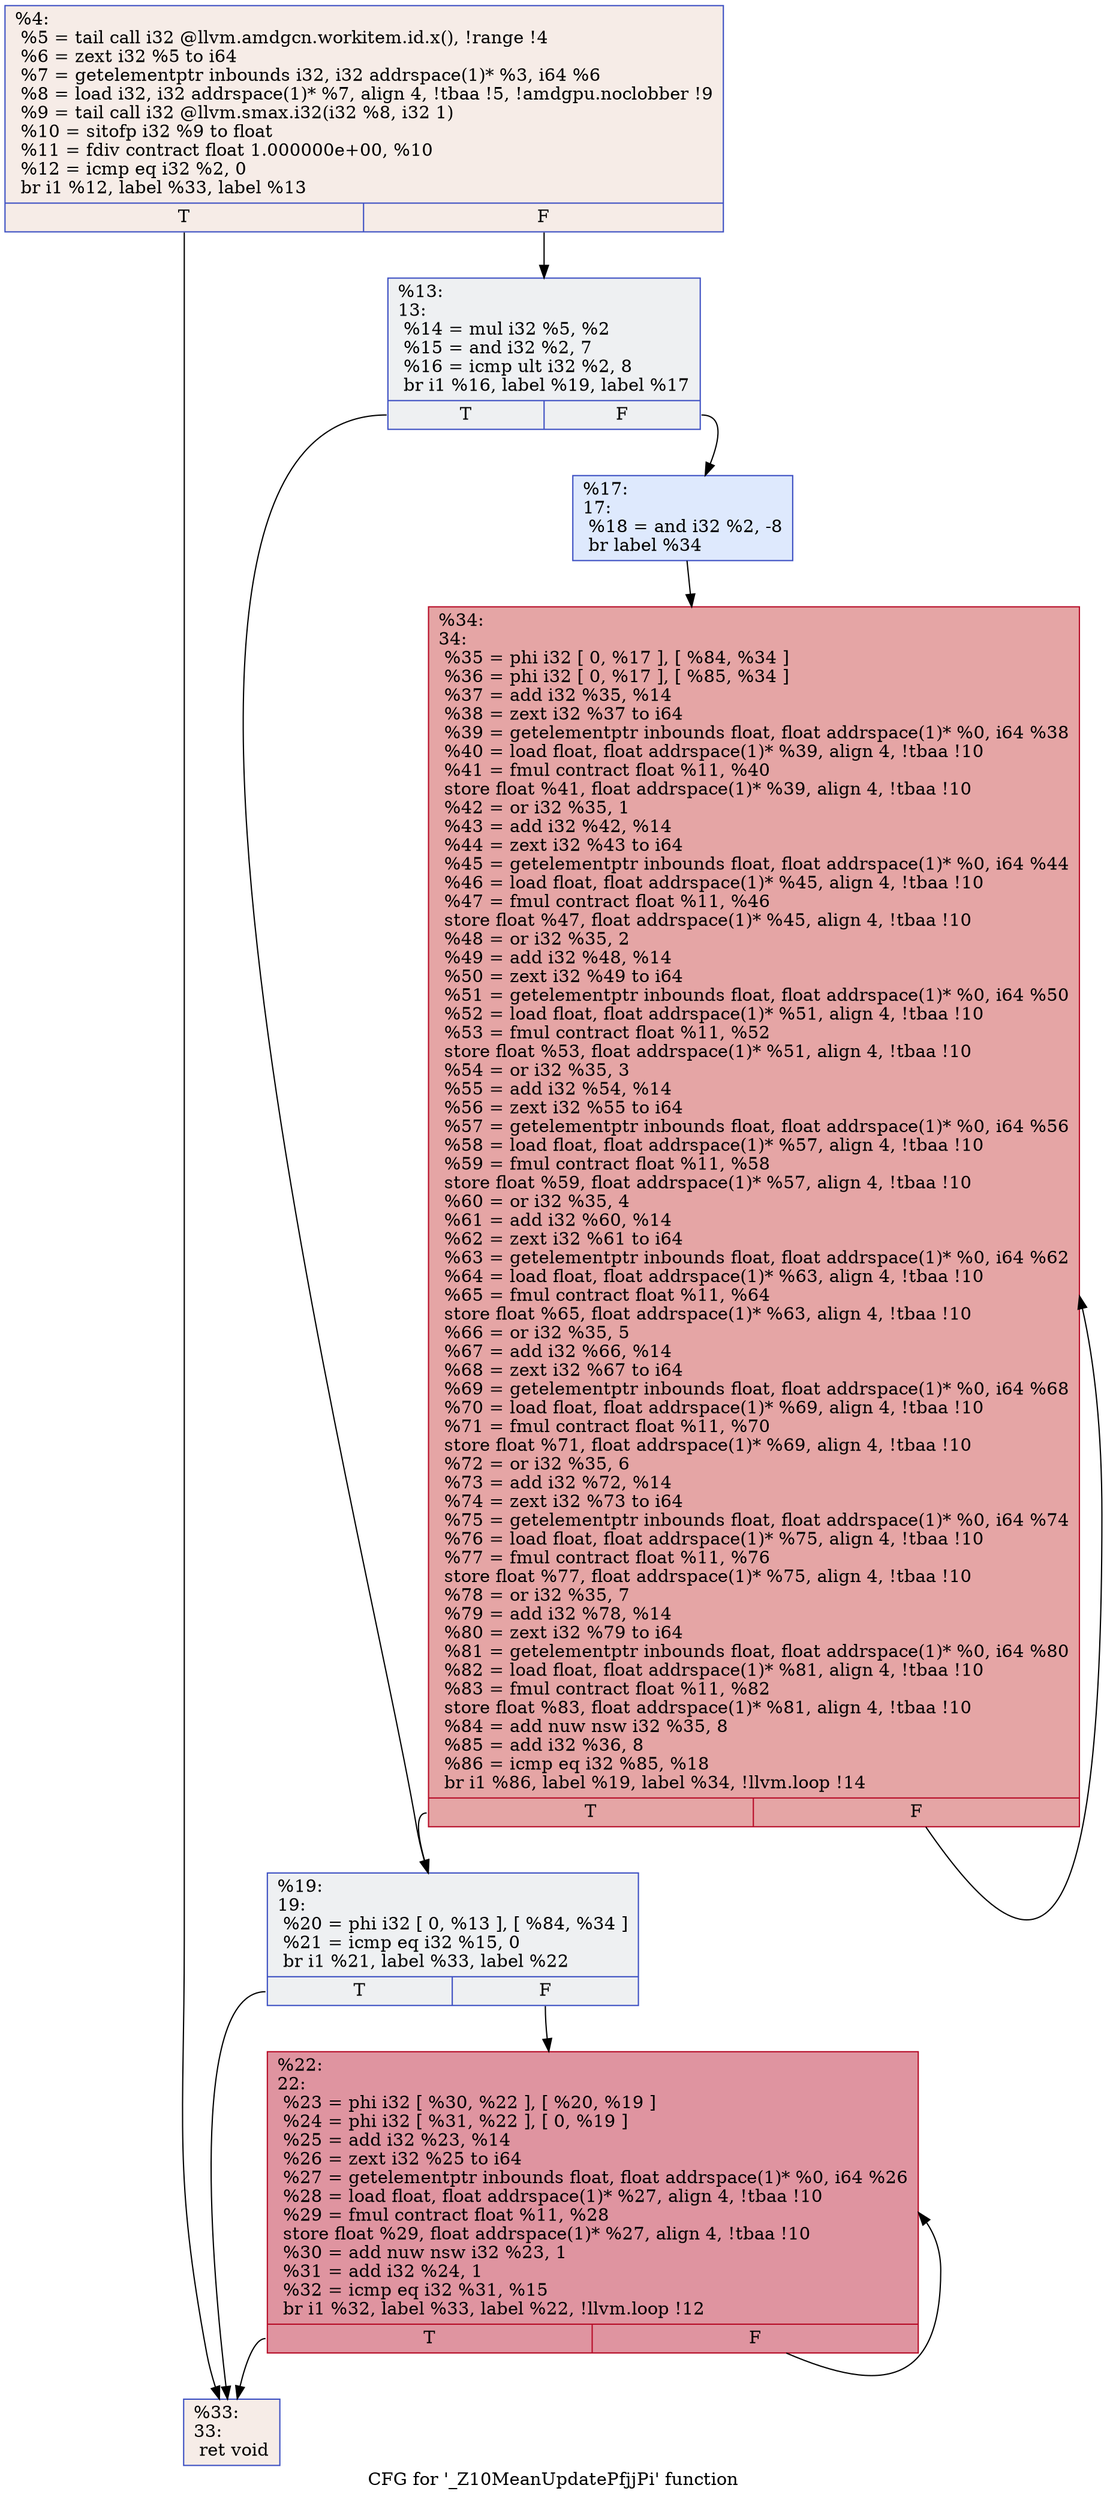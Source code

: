 digraph "CFG for '_Z10MeanUpdatePfjjPi' function" {
	label="CFG for '_Z10MeanUpdatePfjjPi' function";

	Node0x4868d10 [shape=record,color="#3d50c3ff", style=filled, fillcolor="#ead5c970",label="{%4:\l  %5 = tail call i32 @llvm.amdgcn.workitem.id.x(), !range !4\l  %6 = zext i32 %5 to i64\l  %7 = getelementptr inbounds i32, i32 addrspace(1)* %3, i64 %6\l  %8 = load i32, i32 addrspace(1)* %7, align 4, !tbaa !5, !amdgpu.noclobber !9\l  %9 = tail call i32 @llvm.smax.i32(i32 %8, i32 1)\l  %10 = sitofp i32 %9 to float\l  %11 = fdiv contract float 1.000000e+00, %10\l  %12 = icmp eq i32 %2, 0\l  br i1 %12, label %33, label %13\l|{<s0>T|<s1>F}}"];
	Node0x4868d10:s0 -> Node0x486b3d0;
	Node0x4868d10:s1 -> Node0x486b460;
	Node0x486b460 [shape=record,color="#3d50c3ff", style=filled, fillcolor="#d9dce170",label="{%13:\l13:                                               \l  %14 = mul i32 %5, %2\l  %15 = and i32 %2, 7\l  %16 = icmp ult i32 %2, 8\l  br i1 %16, label %19, label %17\l|{<s0>T|<s1>F}}"];
	Node0x486b460:s0 -> Node0x4869f40;
	Node0x486b460:s1 -> Node0x486b8c0;
	Node0x486b8c0 [shape=record,color="#3d50c3ff", style=filled, fillcolor="#b5cdfa70",label="{%17:\l17:                                               \l  %18 = and i32 %2, -8\l  br label %34\l}"];
	Node0x486b8c0 -> Node0x486ba80;
	Node0x4869f40 [shape=record,color="#3d50c3ff", style=filled, fillcolor="#d9dce170",label="{%19:\l19:                                               \l  %20 = phi i32 [ 0, %13 ], [ %84, %34 ]\l  %21 = icmp eq i32 %15, 0\l  br i1 %21, label %33, label %22\l|{<s0>T|<s1>F}}"];
	Node0x4869f40:s0 -> Node0x486b3d0;
	Node0x4869f40:s1 -> Node0x486bcb0;
	Node0x486bcb0 [shape=record,color="#b70d28ff", style=filled, fillcolor="#b70d2870",label="{%22:\l22:                                               \l  %23 = phi i32 [ %30, %22 ], [ %20, %19 ]\l  %24 = phi i32 [ %31, %22 ], [ 0, %19 ]\l  %25 = add i32 %23, %14\l  %26 = zext i32 %25 to i64\l  %27 = getelementptr inbounds float, float addrspace(1)* %0, i64 %26\l  %28 = load float, float addrspace(1)* %27, align 4, !tbaa !10\l  %29 = fmul contract float %11, %28\l  store float %29, float addrspace(1)* %27, align 4, !tbaa !10\l  %30 = add nuw nsw i32 %23, 1\l  %31 = add i32 %24, 1\l  %32 = icmp eq i32 %31, %15\l  br i1 %32, label %33, label %22, !llvm.loop !12\l|{<s0>T|<s1>F}}"];
	Node0x486bcb0:s0 -> Node0x486b3d0;
	Node0x486bcb0:s1 -> Node0x486bcb0;
	Node0x486b3d0 [shape=record,color="#3d50c3ff", style=filled, fillcolor="#ead5c970",label="{%33:\l33:                                               \l  ret void\l}"];
	Node0x486ba80 [shape=record,color="#b70d28ff", style=filled, fillcolor="#c5333470",label="{%34:\l34:                                               \l  %35 = phi i32 [ 0, %17 ], [ %84, %34 ]\l  %36 = phi i32 [ 0, %17 ], [ %85, %34 ]\l  %37 = add i32 %35, %14\l  %38 = zext i32 %37 to i64\l  %39 = getelementptr inbounds float, float addrspace(1)* %0, i64 %38\l  %40 = load float, float addrspace(1)* %39, align 4, !tbaa !10\l  %41 = fmul contract float %11, %40\l  store float %41, float addrspace(1)* %39, align 4, !tbaa !10\l  %42 = or i32 %35, 1\l  %43 = add i32 %42, %14\l  %44 = zext i32 %43 to i64\l  %45 = getelementptr inbounds float, float addrspace(1)* %0, i64 %44\l  %46 = load float, float addrspace(1)* %45, align 4, !tbaa !10\l  %47 = fmul contract float %11, %46\l  store float %47, float addrspace(1)* %45, align 4, !tbaa !10\l  %48 = or i32 %35, 2\l  %49 = add i32 %48, %14\l  %50 = zext i32 %49 to i64\l  %51 = getelementptr inbounds float, float addrspace(1)* %0, i64 %50\l  %52 = load float, float addrspace(1)* %51, align 4, !tbaa !10\l  %53 = fmul contract float %11, %52\l  store float %53, float addrspace(1)* %51, align 4, !tbaa !10\l  %54 = or i32 %35, 3\l  %55 = add i32 %54, %14\l  %56 = zext i32 %55 to i64\l  %57 = getelementptr inbounds float, float addrspace(1)* %0, i64 %56\l  %58 = load float, float addrspace(1)* %57, align 4, !tbaa !10\l  %59 = fmul contract float %11, %58\l  store float %59, float addrspace(1)* %57, align 4, !tbaa !10\l  %60 = or i32 %35, 4\l  %61 = add i32 %60, %14\l  %62 = zext i32 %61 to i64\l  %63 = getelementptr inbounds float, float addrspace(1)* %0, i64 %62\l  %64 = load float, float addrspace(1)* %63, align 4, !tbaa !10\l  %65 = fmul contract float %11, %64\l  store float %65, float addrspace(1)* %63, align 4, !tbaa !10\l  %66 = or i32 %35, 5\l  %67 = add i32 %66, %14\l  %68 = zext i32 %67 to i64\l  %69 = getelementptr inbounds float, float addrspace(1)* %0, i64 %68\l  %70 = load float, float addrspace(1)* %69, align 4, !tbaa !10\l  %71 = fmul contract float %11, %70\l  store float %71, float addrspace(1)* %69, align 4, !tbaa !10\l  %72 = or i32 %35, 6\l  %73 = add i32 %72, %14\l  %74 = zext i32 %73 to i64\l  %75 = getelementptr inbounds float, float addrspace(1)* %0, i64 %74\l  %76 = load float, float addrspace(1)* %75, align 4, !tbaa !10\l  %77 = fmul contract float %11, %76\l  store float %77, float addrspace(1)* %75, align 4, !tbaa !10\l  %78 = or i32 %35, 7\l  %79 = add i32 %78, %14\l  %80 = zext i32 %79 to i64\l  %81 = getelementptr inbounds float, float addrspace(1)* %0, i64 %80\l  %82 = load float, float addrspace(1)* %81, align 4, !tbaa !10\l  %83 = fmul contract float %11, %82\l  store float %83, float addrspace(1)* %81, align 4, !tbaa !10\l  %84 = add nuw nsw i32 %35, 8\l  %85 = add i32 %36, 8\l  %86 = icmp eq i32 %85, %18\l  br i1 %86, label %19, label %34, !llvm.loop !14\l|{<s0>T|<s1>F}}"];
	Node0x486ba80:s0 -> Node0x4869f40;
	Node0x486ba80:s1 -> Node0x486ba80;
}
